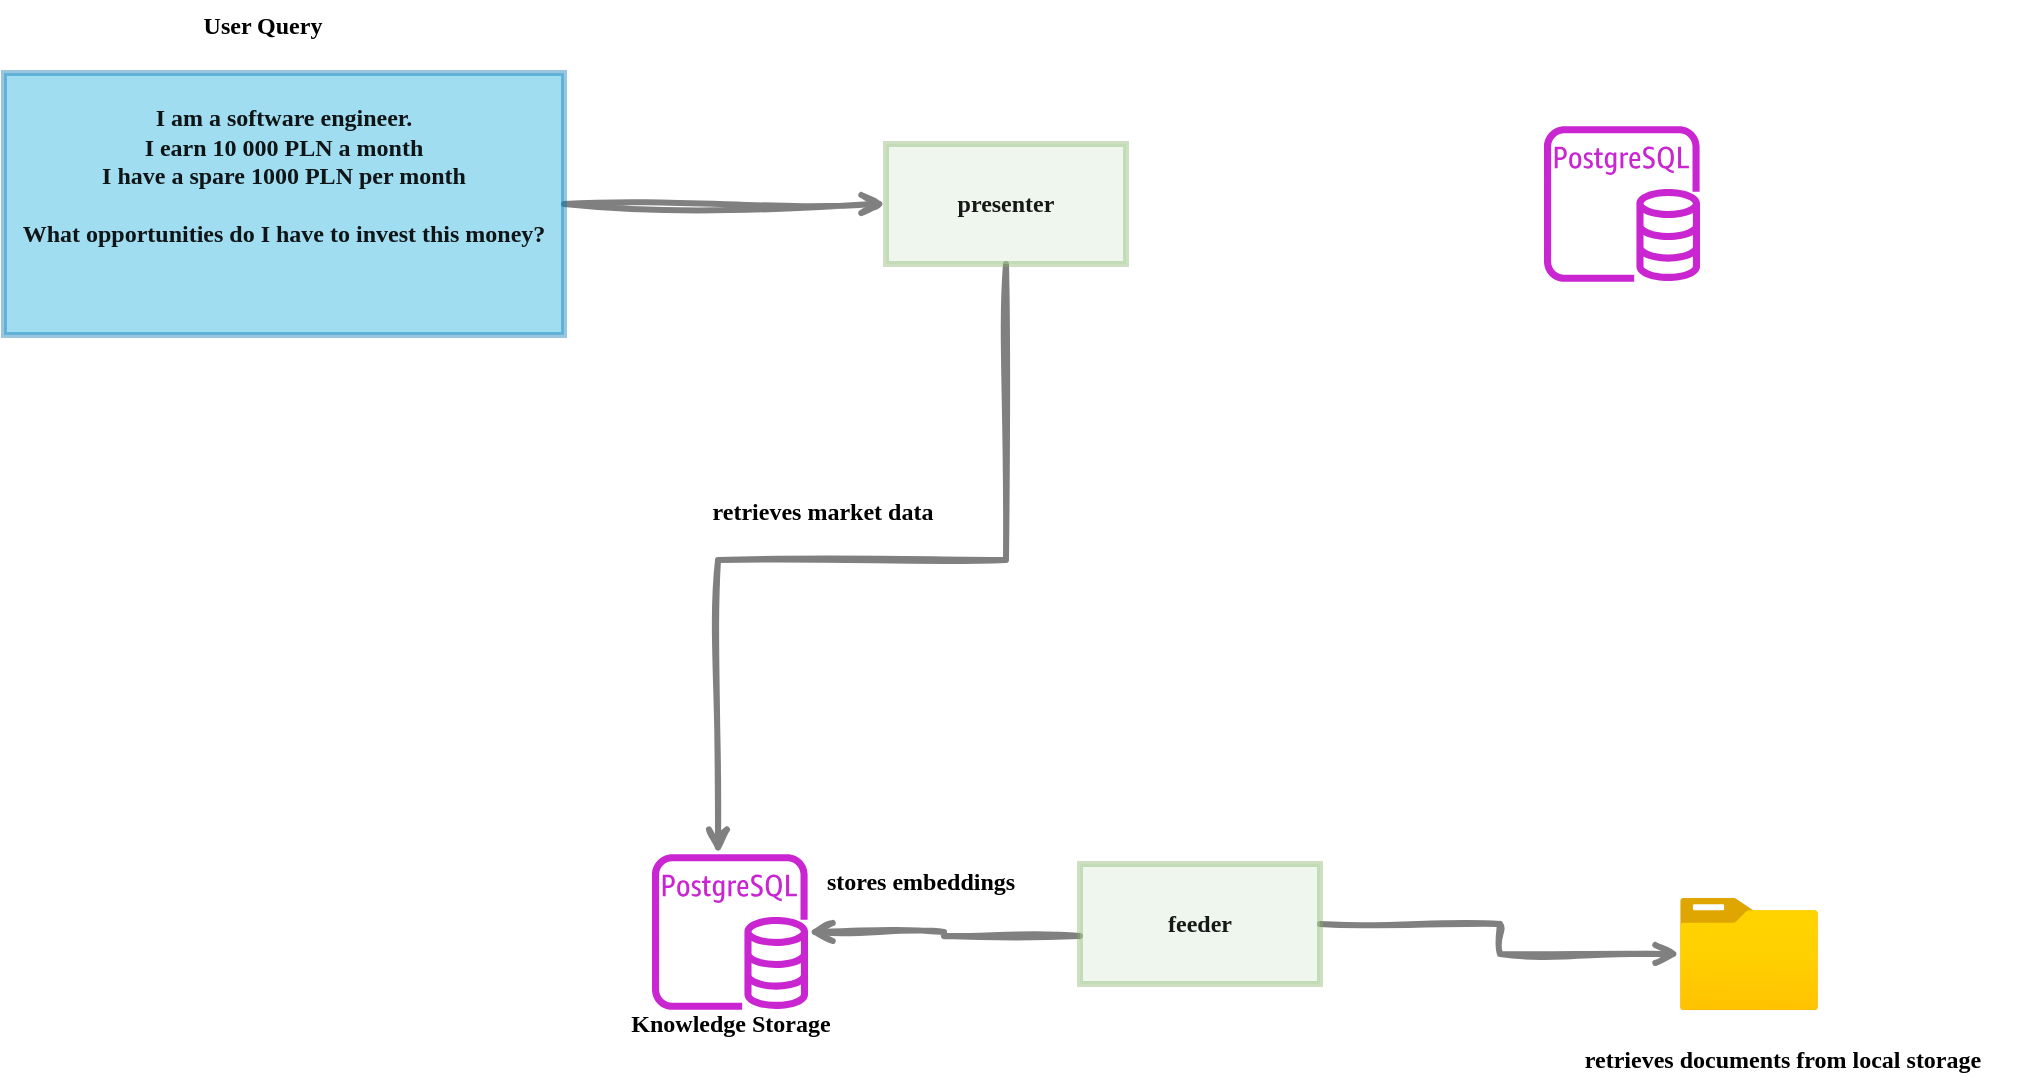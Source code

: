 <mxfile version="22.1.11" type="device" pages="3">
  <diagram name="v0.1" id="8OtH7xpoOeajr92iCrvQ">
    <mxGraphModel dx="1687" dy="1024" grid="0" gridSize="10" guides="1" tooltips="1" connect="1" arrows="1" fold="1" page="1" pageScale="1" pageWidth="1200" pageHeight="1600" math="0" shadow="0">
      <root>
        <mxCell id="0" />
        <mxCell id="1" parent="0" />
        <mxCell id="opJD9HLW1Uyg5Fvw-MjP-20" value="" style="edgeStyle=orthogonalEdgeStyle;rounded=0;orthogonalLoop=1;jettySize=auto;html=1;labelBackgroundColor=none;endArrow=open;fontSize=19;fontFamily=Ubuntu;strokeColor=#808080;startArrow=none;startFill=0;endFill=0;strokeWidth=3;fontSource=https%3A%2F%2Ffonts.googleapis.com%2Fcss%3Ffamily%3DUbuntu;sketch=1;curveFitting=1;jiggle=2;shadow=0;labelBorderColor=none;textOpacity=90;fontStyle=1;" parent="1" source="opJD9HLW1Uyg5Fvw-MjP-1" target="opJD9HLW1Uyg5Fvw-MjP-19" edge="1">
          <mxGeometry relative="1" as="geometry" />
        </mxCell>
        <mxCell id="opJD9HLW1Uyg5Fvw-MjP-1" value="&lt;div&gt;I am a software engineer.&lt;/div&gt;&lt;div&gt;I earn 10 000 PLN a month&lt;/div&gt;&lt;div&gt;I have a spare 1000 PLN per month&lt;/div&gt;&lt;div&gt;&lt;br&gt;&lt;/div&gt;&lt;div&gt;What opportunities do I have to invest this money?&lt;/div&gt;&lt;div&gt;&lt;br&gt;&lt;/div&gt;&lt;div&gt;&lt;br&gt;&lt;/div&gt;" style="rounded=0;whiteSpace=wrap;html=1;fillColor=#12ABDB;strokeColor=#0070AD;fontFamily=Ubuntu;strokeWidth=3;fontSource=https%3A%2F%2Ffonts.googleapis.com%2Fcss%3Ffamily%3DUbuntu;labelBorderColor=none;textOpacity=90;fontStyle=1;gradientColor=none;fillStyle=auto;labelBackgroundColor=none;opacity=40;" parent="1" vertex="1">
          <mxGeometry x="55" y="181.5" width="280" height="131" as="geometry" />
        </mxCell>
        <mxCell id="opJD9HLW1Uyg5Fvw-MjP-10" style="edgeStyle=orthogonalEdgeStyle;rounded=0;orthogonalLoop=1;jettySize=auto;html=1;labelBackgroundColor=none;endArrow=open;fontSize=19;fontFamily=Ubuntu;strokeColor=#808080;startArrow=none;startFill=0;endFill=0;strokeWidth=3;fontSource=https%3A%2F%2Ffonts.googleapis.com%2Fcss%3Ffamily%3DUbuntu;sketch=1;curveFitting=1;jiggle=2;shadow=0;labelBorderColor=none;textOpacity=90;fontStyle=1;" parent="1" source="opJD9HLW1Uyg5Fvw-MjP-4" target="opJD9HLW1Uyg5Fvw-MjP-6" edge="1">
          <mxGeometry relative="1" as="geometry">
            <Array as="points">
              <mxPoint x="525" y="613" />
              <mxPoint x="525" y="611" />
            </Array>
          </mxGeometry>
        </mxCell>
        <mxCell id="opJD9HLW1Uyg5Fvw-MjP-12" style="edgeStyle=orthogonalEdgeStyle;rounded=0;orthogonalLoop=1;jettySize=auto;html=1;labelBackgroundColor=none;endArrow=open;fontSize=19;fontFamily=Ubuntu;strokeColor=#808080;startArrow=none;startFill=0;endFill=0;strokeWidth=3;fontSource=https%3A%2F%2Ffonts.googleapis.com%2Fcss%3Ffamily%3DUbuntu;sketch=1;curveFitting=1;jiggle=2;shadow=0;labelBorderColor=none;textOpacity=90;fontStyle=1;" parent="1" source="opJD9HLW1Uyg5Fvw-MjP-4" target="5ZaZs-pvYe-qKwX8dHFW-2" edge="1">
          <mxGeometry relative="1" as="geometry">
            <mxPoint x="867" y="619.5" as="targetPoint" />
          </mxGeometry>
        </mxCell>
        <mxCell id="opJD9HLW1Uyg5Fvw-MjP-4" value="feeder" style="whiteSpace=wrap;html=1;rounded=0;fillColor=#d5e8d4;strokeColor=#82b366;fontFamily=Ubuntu;strokeWidth=3;fontSource=https%3A%2F%2Ffonts.googleapis.com%2Fcss%3Ffamily%3DUbuntu;labelBorderColor=none;textOpacity=90;fontStyle=1;fillStyle=auto;labelBackgroundColor=none;opacity=40;" parent="1" vertex="1">
          <mxGeometry x="593" y="577" width="120" height="60" as="geometry" />
        </mxCell>
        <mxCell id="opJD9HLW1Uyg5Fvw-MjP-6" value="" style="sketch=0;outlineConnect=0;fontColor=#232F3E;gradientColor=none;fillColor=#C925D1;strokeColor=none;dashed=0;verticalLabelPosition=bottom;verticalAlign=top;align=center;html=1;fontSize=12;fontStyle=0;aspect=fixed;pointerEvents=1;shape=mxgraph.aws4.rds_postgresql_instance;" parent="1" vertex="1">
          <mxGeometry x="379" y="572" width="78" height="78" as="geometry" />
        </mxCell>
        <mxCell id="opJD9HLW1Uyg5Fvw-MjP-7" value="Knowledge Storage" style="text;html=1;align=center;verticalAlign=middle;resizable=0;points=[];autosize=1;strokeColor=none;fillColor=none;fontFamily=Ubuntu;fontSource=https%3A%2F%2Ffonts.googleapis.com%2Fcss%3Ffamily%3DUbuntu;fontStyle=1;" parent="1" vertex="1">
          <mxGeometry x="353" y="642" width="130" height="30" as="geometry" />
        </mxCell>
        <mxCell id="opJD9HLW1Uyg5Fvw-MjP-13" value="retrieves documents from local storage" style="text;html=1;align=center;verticalAlign=middle;resizable=0;points=[];autosize=1;strokeColor=none;fillColor=none;fontFamily=Ubuntu;fontSource=https%3A%2F%2Ffonts.googleapis.com%2Fcss%3Ffamily%3DUbuntu;fontStyle=1;" parent="1" vertex="1">
          <mxGeometry x="825" y="662" width="237" height="26" as="geometry" />
        </mxCell>
        <mxCell id="opJD9HLW1Uyg5Fvw-MjP-14" value="stores embeddings" style="text;html=1;align=center;verticalAlign=middle;resizable=0;points=[];autosize=1;strokeColor=none;fillColor=none;fontFamily=Ubuntu;fontSource=https%3A%2F%2Ffonts.googleapis.com%2Fcss%3Ffamily%3DUbuntu;fontStyle=1;" parent="1" vertex="1">
          <mxGeometry x="451" y="573" width="124" height="26" as="geometry" />
        </mxCell>
        <mxCell id="opJD9HLW1Uyg5Fvw-MjP-18" value="User Query" style="text;html=1;align=center;verticalAlign=middle;resizable=0;points=[];autosize=1;strokeColor=none;fillColor=none;fontFamily=Ubuntu;fontSource=https%3A%2F%2Ffonts.googleapis.com%2Fcss%3Ffamily%3DUbuntu;fontStyle=1;" parent="1" vertex="1">
          <mxGeometry x="143" y="145" width="81" height="26" as="geometry" />
        </mxCell>
        <mxCell id="SjYf4q5xqTKtXkVGE02z-1" style="edgeStyle=orthogonalEdgeStyle;rounded=0;orthogonalLoop=1;jettySize=auto;html=1;labelBackgroundColor=none;endArrow=open;fontSize=19;fontFamily=Ubuntu;strokeColor=#808080;startArrow=none;startFill=0;endFill=0;strokeWidth=3;fontSource=https%3A%2F%2Ffonts.googleapis.com%2Fcss%3Ffamily%3DUbuntu;sketch=1;curveFitting=1;jiggle=2;shadow=0;labelBorderColor=none;textOpacity=90;fontStyle=1;" parent="1" source="opJD9HLW1Uyg5Fvw-MjP-19" target="opJD9HLW1Uyg5Fvw-MjP-6" edge="1">
          <mxGeometry relative="1" as="geometry">
            <Array as="points">
              <mxPoint x="556" y="425" />
              <mxPoint x="412" y="425" />
            </Array>
          </mxGeometry>
        </mxCell>
        <mxCell id="opJD9HLW1Uyg5Fvw-MjP-19" value="presenter" style="whiteSpace=wrap;html=1;fillColor=#d5e8d4;strokeColor=#82b366;rounded=0;fontFamily=Ubuntu;strokeWidth=3;fontSource=https%3A%2F%2Ffonts.googleapis.com%2Fcss%3Ffamily%3DUbuntu;labelBorderColor=none;textOpacity=90;fontStyle=1;fillStyle=auto;labelBackgroundColor=none;opacity=40;" parent="1" vertex="1">
          <mxGeometry x="496" y="217" width="120" height="60" as="geometry" />
        </mxCell>
        <mxCell id="SjYf4q5xqTKtXkVGE02z-2" value="retrieves market data" style="text;html=1;align=center;verticalAlign=middle;resizable=0;points=[];autosize=1;strokeColor=none;fillColor=none;fontFamily=Ubuntu;fontSource=https%3A%2F%2Ffonts.googleapis.com%2Fcss%3Ffamily%3DUbuntu;fontStyle=1;" parent="1" vertex="1">
          <mxGeometry x="394" y="388" width="139" height="26" as="geometry" />
        </mxCell>
        <mxCell id="5ZaZs-pvYe-qKwX8dHFW-2" value="" style="image;aspect=fixed;html=1;points=[];align=center;fontSize=12;image=img/lib/azure2/general/Folder_Blank.svg;" parent="1" vertex="1">
          <mxGeometry x="893" y="594" width="69" height="56.0" as="geometry" />
        </mxCell>
        <mxCell id="7LwlqhVMQZvR6WHN8g-l-1" value="" style="sketch=0;outlineConnect=0;fontColor=#232F3E;gradientColor=none;fillColor=#C925D1;strokeColor=none;dashed=0;verticalLabelPosition=bottom;verticalAlign=top;align=center;html=1;fontSize=12;fontStyle=0;aspect=fixed;pointerEvents=1;shape=mxgraph.aws4.rds_postgresql_instance;" vertex="1" parent="1">
          <mxGeometry x="825" y="208" width="78" height="78" as="geometry" />
        </mxCell>
      </root>
    </mxGraphModel>
  </diagram>
  <diagram id="ePuNAX5Y0OI9vk2s83E_" name="presenter">
    <mxGraphModel dx="2049" dy="1243" grid="0" gridSize="10" guides="1" tooltips="1" connect="1" arrows="1" fold="1" page="1" pageScale="1" pageWidth="1200" pageHeight="1600" math="0" shadow="0">
      <root>
        <mxCell id="0" />
        <mxCell id="1" parent="0" />
        <mxCell id="kUthfTeHmSAMfIdSlc27-2" style="edgeStyle=orthogonalEdgeStyle;rounded=0;orthogonalLoop=1;jettySize=auto;html=1;labelBackgroundColor=none;endArrow=open;fontSize=19;fontFamily=Ubuntu;strokeColor=#808080;startArrow=none;startFill=0;endFill=0;strokeWidth=3;fontSource=https%3A%2F%2Ffonts.googleapis.com%2Fcss%3Ffamily%3DUbuntu;sketch=1;curveFitting=1;jiggle=2;shadow=0;labelBorderColor=none;textOpacity=90;fontStyle=1;" parent="1" source="UwOhgO-d5PZDNcppUJ_M-5" target="kUthfTeHmSAMfIdSlc27-1" edge="1">
          <mxGeometry relative="1" as="geometry" />
        </mxCell>
        <mxCell id="UwOhgO-d5PZDNcppUJ_M-5" value="searches&lt;br&gt;the web for missing&lt;br&gt;data" style="whiteSpace=wrap;html=1;fillColor=#d5e8d4;strokeColor=#82b366;rounded=0;fontFamily=Ubuntu;strokeWidth=3;fontSource=https%3A%2F%2Ffonts.googleapis.com%2Fcss%3Ffamily%3DUbuntu;labelBorderColor=none;textOpacity=90;fontStyle=1;fillStyle=auto;labelBackgroundColor=none;opacity=40;" parent="1" vertex="1">
          <mxGeometry x="550" y="600" width="120" height="60" as="geometry" />
        </mxCell>
        <mxCell id="UwOhgO-d5PZDNcppUJ_M-3" value="" style="edgeStyle=orthogonalEdgeStyle;rounded=0;orthogonalLoop=1;jettySize=auto;html=1;labelBackgroundColor=none;endArrow=open;fontSize=19;fontFamily=Ubuntu;strokeColor=#808080;startArrow=none;startFill=0;endFill=0;strokeWidth=3;fontSource=https%3A%2F%2Ffonts.googleapis.com%2Fcss%3Ffamily%3DUbuntu;sketch=1;curveFitting=1;jiggle=2;shadow=0;labelBorderColor=none;textOpacity=90;fontStyle=1;" parent="1" source="UwOhgO-d5PZDNcppUJ_M-1" target="UwOhgO-d5PZDNcppUJ_M-2" edge="1">
          <mxGeometry relative="1" as="geometry" />
        </mxCell>
        <mxCell id="UwOhgO-d5PZDNcppUJ_M-1" value="&lt;div&gt;I am a software engineer.&lt;/div&gt;&lt;div&gt;I earn 10 000 PLN a month&lt;/div&gt;&lt;div&gt;I have a spare 1000 per month&lt;/div&gt;&lt;div&gt;I am interested in buying a new house in Poland&lt;/div&gt;&lt;div&gt;&lt;br&gt;&lt;/div&gt;&lt;div&gt;My goal is to do it in 1 year time.&lt;/div&gt;" style="rounded=0;whiteSpace=wrap;html=1;fillColor=#12ABDB;strokeColor=#0070AD;fontFamily=Ubuntu;strokeWidth=3;fontSource=https%3A%2F%2Ffonts.googleapis.com%2Fcss%3Ffamily%3DUbuntu;labelBorderColor=none;textOpacity=90;fontStyle=1;gradientColor=none;fillStyle=auto;labelBackgroundColor=none;opacity=40;" parent="1" vertex="1">
          <mxGeometry x="56" y="162" width="280" height="170" as="geometry" />
        </mxCell>
        <mxCell id="kUthfTeHmSAMfIdSlc27-6" value="" style="edgeStyle=orthogonalEdgeStyle;rounded=0;orthogonalLoop=1;jettySize=auto;html=1;labelBackgroundColor=none;endArrow=open;fontSize=19;fontFamily=Ubuntu;strokeColor=#808080;startArrow=none;startFill=0;endFill=0;strokeWidth=3;fontSource=https%3A%2F%2Ffonts.googleapis.com%2Fcss%3Ffamily%3DUbuntu;sketch=1;curveFitting=1;jiggle=2;shadow=0;labelBorderColor=none;textOpacity=90;fontStyle=1;" parent="1" source="UwOhgO-d5PZDNcppUJ_M-2" target="kUthfTeHmSAMfIdSlc27-5" edge="1">
          <mxGeometry relative="1" as="geometry" />
        </mxCell>
        <mxCell id="kUthfTeHmSAMfIdSlc27-12" style="edgeStyle=orthogonalEdgeStyle;rounded=0;orthogonalLoop=1;jettySize=auto;html=1;labelBackgroundColor=none;endArrow=open;fontSize=19;fontFamily=Ubuntu;strokeColor=#808080;startArrow=none;startFill=0;endFill=0;strokeWidth=3;fontSource=https%3A%2F%2Ffonts.googleapis.com%2Fcss%3Ffamily%3DUbuntu;sketch=1;curveFitting=1;jiggle=2;shadow=0;labelBorderColor=none;textOpacity=90;fontStyle=1;" parent="1" source="UwOhgO-d5PZDNcppUJ_M-2" target="kUthfTeHmSAMfIdSlc27-11" edge="1">
          <mxGeometry relative="1" as="geometry" />
        </mxCell>
        <mxCell id="UwOhgO-d5PZDNcppUJ_M-2" value="Understands missing&lt;br&gt;data" style="whiteSpace=wrap;html=1;fillColor=#d5e8d4;strokeColor=#82b366;rounded=0;fontFamily=Ubuntu;strokeWidth=3;fontSource=https%3A%2F%2Ffonts.googleapis.com%2Fcss%3Ffamily%3DUbuntu;labelBorderColor=none;textOpacity=90;fontStyle=1;fillStyle=auto;labelBackgroundColor=none;opacity=40;" parent="1" vertex="1">
          <mxGeometry x="496" y="217" width="120" height="60" as="geometry" />
        </mxCell>
        <mxCell id="UwOhgO-d5PZDNcppUJ_M-4" value="" style="html=1;verticalLabelPosition=bottom;align=center;labelBackgroundColor=#ffffff;verticalAlign=top;strokeWidth=2;strokeColor=#0080F0;shadow=0;dashed=0;shape=mxgraph.ios7.icons.looking_glass;" parent="1" vertex="1">
          <mxGeometry x="540" y="590" width="30" height="30" as="geometry" />
        </mxCell>
        <mxCell id="kUthfTeHmSAMfIdSlc27-1" value="" style="outlineConnect=0;fontColor=#232F3E;gradientColor=none;fillColor=#C925D1;strokeColor=none;dashed=0;verticalLabelPosition=bottom;verticalAlign=top;align=center;html=1;fontSize=12;fontStyle=0;aspect=fixed;pointerEvents=1;shape=mxgraph.aws4.rds_postgresql_instance;strokeWidth=1;" parent="1" vertex="1">
          <mxGeometry x="749" y="591" width="78" height="78" as="geometry" />
        </mxCell>
        <mxCell id="kUthfTeHmSAMfIdSlc27-3" value="embedding" style="text;html=1;align=center;verticalAlign=middle;resizable=0;points=[];autosize=1;strokeColor=none;fillColor=none;fontFamily=Ubuntu;fontSource=https%3A%2F%2Ffonts.googleapis.com%2Fcss%3Ffamily%3DUbuntu;fontStyle=1" parent="1" vertex="1">
          <mxGeometry x="664" y="598" width="90" height="30" as="geometry" />
        </mxCell>
        <mxCell id="kUthfTeHmSAMfIdSlc27-5" value="To buy a house in Poland with a spare budget of 1000 monthly will require ~90 months to gather the upfront payment&lt;br&gt;The user can find new incoming opportunities&lt;br&gt;The user can invest in low-risk markets such as gold and increase his spare money by X%&lt;br&gt;The user can invest in medium-risk markets such as bitcoin and increase his spare money by Y%&lt;br&gt;&lt;br&gt;If the user finds a part time job earning ~5000 a month&lt;br&gt;with a spare of ~4000 a month invested in&lt;br&gt;gold it will take Z time to gather the upfront payment&lt;br&gt;invested in bitcoin it will take Z2 time." style="whiteSpace=wrap;html=1;fillColor=#f8cecc;strokeColor=#b85450;rounded=0;fontFamily=Ubuntu;strokeWidth=3;fontSource=https%3A%2F%2Ffonts.googleapis.com%2Fcss%3Ffamily%3DUbuntu;labelBorderColor=none;textOpacity=90;fontStyle=1;fillStyle=auto;labelBackgroundColor=none;opacity=40;" parent="1" vertex="1">
          <mxGeometry x="800" y="190" width="320" height="193" as="geometry" />
        </mxCell>
        <mxCell id="kUthfTeHmSAMfIdSlc27-7" value="aggregates" style="text;html=1;align=center;verticalAlign=middle;resizable=0;points=[];autosize=1;strokeColor=none;fillColor=none;fontFamily=Ubuntu;fontSource=https%3A%2F%2Ffonts.googleapis.com%2Fcss%3Ffamily%3DUbuntu;fontStyle=1" parent="1" vertex="1">
          <mxGeometry x="665" y="217" width="90" height="30" as="geometry" />
        </mxCell>
        <mxCell id="kUthfTeHmSAMfIdSlc27-13" style="edgeStyle=orthogonalEdgeStyle;rounded=0;orthogonalLoop=1;jettySize=auto;html=1;labelBackgroundColor=none;endArrow=open;fontSize=19;fontFamily=Ubuntu;strokeColor=#808080;startArrow=none;startFill=0;endFill=0;strokeWidth=3;fontSource=https%3A%2F%2Ffonts.googleapis.com%2Fcss%3Ffamily%3DUbuntu;sketch=1;curveFitting=1;jiggle=2;shadow=0;labelBorderColor=none;textOpacity=90;fontStyle=1;" parent="1" source="kUthfTeHmSAMfIdSlc27-11" target="UwOhgO-d5PZDNcppUJ_M-5" edge="1">
          <mxGeometry relative="1" as="geometry">
            <mxPoint x="536" y="550" as="sourcePoint" />
          </mxGeometry>
        </mxCell>
        <mxCell id="kUthfTeHmSAMfIdSlc27-11" value="how&#39;s software engineering market in poland?&lt;br&gt;what&#39;s inflation rate in poland for the last year?&lt;br&gt;what&#39;s housing market price in Poland? how much will be required?&lt;br&gt;what are the financing options (up-front payment, interest rates, etc)" style="whiteSpace=wrap;html=1;fillColor=#f8cecc;strokeColor=#b85450;rounded=0;fontFamily=Ubuntu;strokeWidth=3;fontSource=https%3A%2F%2Ffonts.googleapis.com%2Fcss%3Ffamily%3DUbuntu;labelBorderColor=none;textOpacity=90;fontStyle=1;fillStyle=auto;labelBackgroundColor=none;opacity=40;" parent="1" vertex="1">
          <mxGeometry x="386" y="360" width="340" height="140" as="geometry" />
        </mxCell>
        <mxCell id="XXv064rAGkY9HRXjkjVx-1" value="WebSearchContentRetriever" style="text;html=1;align=center;verticalAlign=middle;resizable=0;points=[];autosize=1;strokeColor=none;fillColor=none;fontFamily=Ubuntu;fontSource=https%3A%2F%2Ffonts.googleapis.com%2Fcss%3Ffamily%3DUbuntu;fontStyle=1" parent="1" vertex="1">
          <mxGeometry x="360" y="615" width="180" height="30" as="geometry" />
        </mxCell>
        <mxCell id="XXv064rAGkY9HRXjkjVx-2" value="WebSearchTemplateGenerator" style="text;html=1;align=center;verticalAlign=middle;resizable=0;points=[];autosize=1;strokeColor=none;fillColor=none;fontFamily=Ubuntu;fontSource=https%3A%2F%2Ffonts.googleapis.com%2Fcss%3Ffamily%3DUbuntu;fontStyle=1" parent="1" vertex="1">
          <mxGeometry x="191" y="415" width="200" height="30" as="geometry" />
        </mxCell>
      </root>
    </mxGraphModel>
  </diagram>
  <diagram name="evaluator" id="E4pENnCfp_qo73jX4J-V">
    <mxGraphModel dx="1418" dy="902" grid="0" gridSize="10" guides="1" tooltips="1" connect="1" arrows="1" fold="1" page="1" pageScale="1" pageWidth="1200" pageHeight="1600" math="0" shadow="0">
      <root>
        <mxCell id="_2vlj9iUzZ57ToMc_5MV-0" />
        <mxCell id="_2vlj9iUzZ57ToMc_5MV-1" parent="_2vlj9iUzZ57ToMc_5MV-0" />
        <mxCell id="O-3-d00P4sGNqEpDbaWA-1" value="" style="edgeStyle=orthogonalEdgeStyle;rounded=0;orthogonalLoop=1;jettySize=auto;html=1;labelBackgroundColor=none;endArrow=open;fontSize=19;fontFamily=Ubuntu;strokeColor=#808080;startArrow=none;startFill=0;endFill=0;strokeWidth=3;fontSource=https%3A%2F%2Ffonts.googleapis.com%2Fcss%3Ffamily%3DUbuntu;sketch=1;curveFitting=1;jiggle=2;shadow=0;labelBorderColor=none;textOpacity=90;fontStyle=1;" parent="_2vlj9iUzZ57ToMc_5MV-1" source="_2vlj9iUzZ57ToMc_5MV-12" target="O-3-d00P4sGNqEpDbaWA-0" edge="1">
          <mxGeometry relative="1" as="geometry" />
        </mxCell>
        <mxCell id="_2vlj9iUzZ57ToMc_5MV-12" value="To buy a house in Poland with a spare budget of 1000 monthly will require ~90 months to gather the upfront payment&lt;br&gt;The user can find new incoming opportunities&lt;br&gt;The user can invest in low-risk markets such as gold and increase his spare money by X%&lt;br&gt;The user can invest in medium-risk markets such as bitcoin and increase his spare money by Y%&lt;br&gt;&lt;br&gt;If the user finds a part time job earning ~5000 a month&lt;br&gt;with a spare of ~4000 a month invested in&lt;br&gt;gold it will take Z time to gather the upfront payment&lt;br&gt;invested in bitcoin it will take Z2 time." style="whiteSpace=wrap;html=1;fillColor=#12ABDB;strokeColor=#0070AD;rounded=0;fontFamily=Ubuntu;strokeWidth=3;fontSource=https%3A%2F%2Ffonts.googleapis.com%2Fcss%3Ffamily%3DUbuntu;labelBorderColor=none;textOpacity=90;fontStyle=1;gradientColor=none;fillStyle=auto;labelBackgroundColor=none;opacity=40;" parent="_2vlj9iUzZ57ToMc_5MV-1" vertex="1">
          <mxGeometry x="170" y="210" width="320" height="193" as="geometry" />
        </mxCell>
        <mxCell id="O-3-d00P4sGNqEpDbaWA-3" value="" style="edgeStyle=orthogonalEdgeStyle;rounded=0;orthogonalLoop=1;jettySize=auto;html=1;labelBackgroundColor=none;endArrow=open;fontSize=19;fontFamily=Ubuntu;strokeColor=#808080;startArrow=none;startFill=0;endFill=0;strokeWidth=3;fontSource=https%3A%2F%2Ffonts.googleapis.com%2Fcss%3Ffamily%3DUbuntu;sketch=1;curveFitting=1;jiggle=2;shadow=0;labelBorderColor=none;textOpacity=90;fontStyle=1;" parent="_2vlj9iUzZ57ToMc_5MV-1" source="O-3-d00P4sGNqEpDbaWA-0" target="O-3-d00P4sGNqEpDbaWA-2" edge="1">
          <mxGeometry relative="1" as="geometry" />
        </mxCell>
        <mxCell id="2EEZFcnMHmfTUfe61gny-3" style="edgeStyle=orthogonalEdgeStyle;rounded=0;orthogonalLoop=1;jettySize=auto;html=1;labelBackgroundColor=none;endArrow=open;fontSize=19;fontFamily=Ubuntu;strokeColor=#808080;startArrow=none;startFill=0;endFill=0;strokeWidth=3;fontSource=https%3A%2F%2Ffonts.googleapis.com%2Fcss%3Ffamily%3DUbuntu;sketch=1;curveFitting=1;jiggle=2;shadow=0;labelBorderColor=none;textOpacity=90;fontStyle=1;" parent="_2vlj9iUzZ57ToMc_5MV-1" source="O-3-d00P4sGNqEpDbaWA-0" target="2EEZFcnMHmfTUfe61gny-0" edge="1">
          <mxGeometry relative="1" as="geometry" />
        </mxCell>
        <mxCell id="O-3-d00P4sGNqEpDbaWA-0" value="What do you think about this investment strategy?&lt;br&gt;Can you think of some alternatives for investing or increasing income?&lt;br&gt;Can you think of a way for increasing spare money?" style="whiteSpace=wrap;html=1;fillColor=#d5e8d4;strokeColor=#82b366;rounded=0;fontFamily=Ubuntu;strokeWidth=3;fontSource=https%3A%2F%2Ffonts.googleapis.com%2Fcss%3Ffamily%3DUbuntu;labelBorderColor=none;textOpacity=90;fontStyle=1;fillStyle=auto;labelBackgroundColor=none;opacity=40;" parent="_2vlj9iUzZ57ToMc_5MV-1" vertex="1">
          <mxGeometry x="670" y="246.38" width="240" height="120.25" as="geometry" />
        </mxCell>
        <mxCell id="2EEZFcnMHmfTUfe61gny-1" style="edgeStyle=orthogonalEdgeStyle;rounded=0;orthogonalLoop=1;jettySize=auto;html=1;labelBackgroundColor=none;endArrow=open;fontSize=19;fontFamily=Ubuntu;strokeColor=#808080;startArrow=none;startFill=0;endFill=0;strokeWidth=3;fontSource=https%3A%2F%2Ffonts.googleapis.com%2Fcss%3Ffamily%3DUbuntu;sketch=1;curveFitting=1;jiggle=2;shadow=0;labelBorderColor=none;textOpacity=90;fontStyle=1;" parent="_2vlj9iUzZ57ToMc_5MV-1" source="O-3-d00P4sGNqEpDbaWA-2" target="2EEZFcnMHmfTUfe61gny-0" edge="1">
          <mxGeometry relative="1" as="geometry">
            <mxPoint x="970.0" y="550" as="sourcePoint" />
          </mxGeometry>
        </mxCell>
        <mxCell id="2EEZFcnMHmfTUfe61gny-6" style="edgeStyle=orthogonalEdgeStyle;rounded=0;orthogonalLoop=1;jettySize=auto;html=1;labelBackgroundColor=none;endArrow=open;fontSize=19;fontFamily=Ubuntu;strokeColor=#808080;startArrow=none;startFill=0;endFill=0;strokeWidth=3;fontSource=https%3A%2F%2Ffonts.googleapis.com%2Fcss%3Ffamily%3DUbuntu;sketch=1;curveFitting=1;jiggle=2;shadow=0;labelBorderColor=none;textOpacity=90;fontStyle=1;" parent="_2vlj9iUzZ57ToMc_5MV-1" source="O-3-d00P4sGNqEpDbaWA-2" target="2EEZFcnMHmfTUfe61gny-5" edge="1">
          <mxGeometry relative="1" as="geometry" />
        </mxCell>
        <mxCell id="O-3-d00P4sGNqEpDbaWA-2" value="{suggestions for the strategy}" style="whiteSpace=wrap;html=1;fillColor=#f8cecc;strokeColor=#b85450;rounded=0;fontFamily=Ubuntu;strokeWidth=3;fontSource=https%3A%2F%2Ffonts.googleapis.com%2Fcss%3Ffamily%3DUbuntu;labelBorderColor=none;textOpacity=90;fontStyle=1;fillStyle=auto;labelBackgroundColor=none;opacity=40;" parent="_2vlj9iUzZ57ToMc_5MV-1" vertex="1">
          <mxGeometry x="665" y="500" width="250" height="100" as="geometry" />
        </mxCell>
        <mxCell id="swi9yJQihbjKzAyMjRvm-1" value="updates initial query {1 time}" style="text;html=1;align=center;verticalAlign=middle;resizable=0;points=[];autosize=1;strokeColor=none;fillColor=none;fontFamily=Ubuntu;fontSource=https%3A%2F%2Ffonts.googleapis.com%2Fcss%3Ffamily%3DUbuntu;fontStyle=1;" parent="_2vlj9iUzZ57ToMc_5MV-1" vertex="1">
          <mxGeometry x="330" y="470" width="170" height="30" as="geometry" />
        </mxCell>
        <mxCell id="2EEZFcnMHmfTUfe61gny-0" value="" style="sketch=0;outlineConnect=0;fontColor=#232F3E;gradientColor=none;fillColor=#C925D1;strokeColor=none;dashed=0;verticalLabelPosition=bottom;verticalAlign=top;align=center;html=1;fontSize=12;fontStyle=0;aspect=fixed;pointerEvents=1;shape=mxgraph.aws4.rds_postgresql_instance;" parent="_2vlj9iUzZ57ToMc_5MV-1" vertex="1">
          <mxGeometry x="1065" y="511" width="78" height="78" as="geometry" />
        </mxCell>
        <mxCell id="2EEZFcnMHmfTUfe61gny-2" value="creates embeddings" style="text;html=1;align=center;verticalAlign=middle;resizable=0;points=[];autosize=1;strokeColor=none;fillColor=none;fontFamily=Ubuntu;fontSource=https%3A%2F%2Ffonts.googleapis.com%2Fcss%3Ffamily%3DUbuntu;fontStyle=1;" parent="_2vlj9iUzZ57ToMc_5MV-1" vertex="1">
          <mxGeometry x="915" y="520" width="130" height="30" as="geometry" />
        </mxCell>
        <mxCell id="2EEZFcnMHmfTUfe61gny-4" value="uses previous embeddings" style="text;html=1;align=center;verticalAlign=middle;resizable=0;points=[];autosize=1;strokeColor=none;fillColor=none;fontFamily=Ubuntu;fontSource=https%3A%2F%2Ffonts.googleapis.com%2Fcss%3Ffamily%3DUbuntu;fontStyle=1;" parent="_2vlj9iUzZ57ToMc_5MV-1" vertex="1">
          <mxGeometry x="920" y="270" width="170" height="30" as="geometry" />
        </mxCell>
        <mxCell id="2EEZFcnMHmfTUfe61gny-7" style="edgeStyle=orthogonalEdgeStyle;rounded=0;orthogonalLoop=1;jettySize=auto;html=1;labelBackgroundColor=none;endArrow=open;fontSize=19;fontFamily=Ubuntu;strokeColor=#808080;startArrow=none;startFill=0;endFill=0;strokeWidth=3;fontSource=https%3A%2F%2Ffonts.googleapis.com%2Fcss%3Ffamily%3DUbuntu;sketch=1;curveFitting=1;jiggle=2;shadow=0;labelBorderColor=none;textOpacity=90;fontStyle=1;" parent="_2vlj9iUzZ57ToMc_5MV-1" source="2EEZFcnMHmfTUfe61gny-5" target="_2vlj9iUzZ57ToMc_5MV-12" edge="1">
          <mxGeometry relative="1" as="geometry" />
        </mxCell>
        <mxCell id="2EEZFcnMHmfTUfe61gny-5" value="presenter -&amp;gt; injects content" style="whiteSpace=wrap;html=1;fillColor=#d5e8d4;strokeColor=#82b366;rounded=0;fontFamily=Ubuntu;strokeWidth=3;fontSource=https%3A%2F%2Ffonts.googleapis.com%2Fcss%3Ffamily%3DUbuntu;labelBorderColor=none;textOpacity=90;fontStyle=1;fillStyle=auto;labelBackgroundColor=none;opacity=40;" parent="_2vlj9iUzZ57ToMc_5MV-1" vertex="1">
          <mxGeometry x="235" y="560" width="190" height="50" as="geometry" />
        </mxCell>
      </root>
    </mxGraphModel>
  </diagram>
</mxfile>
